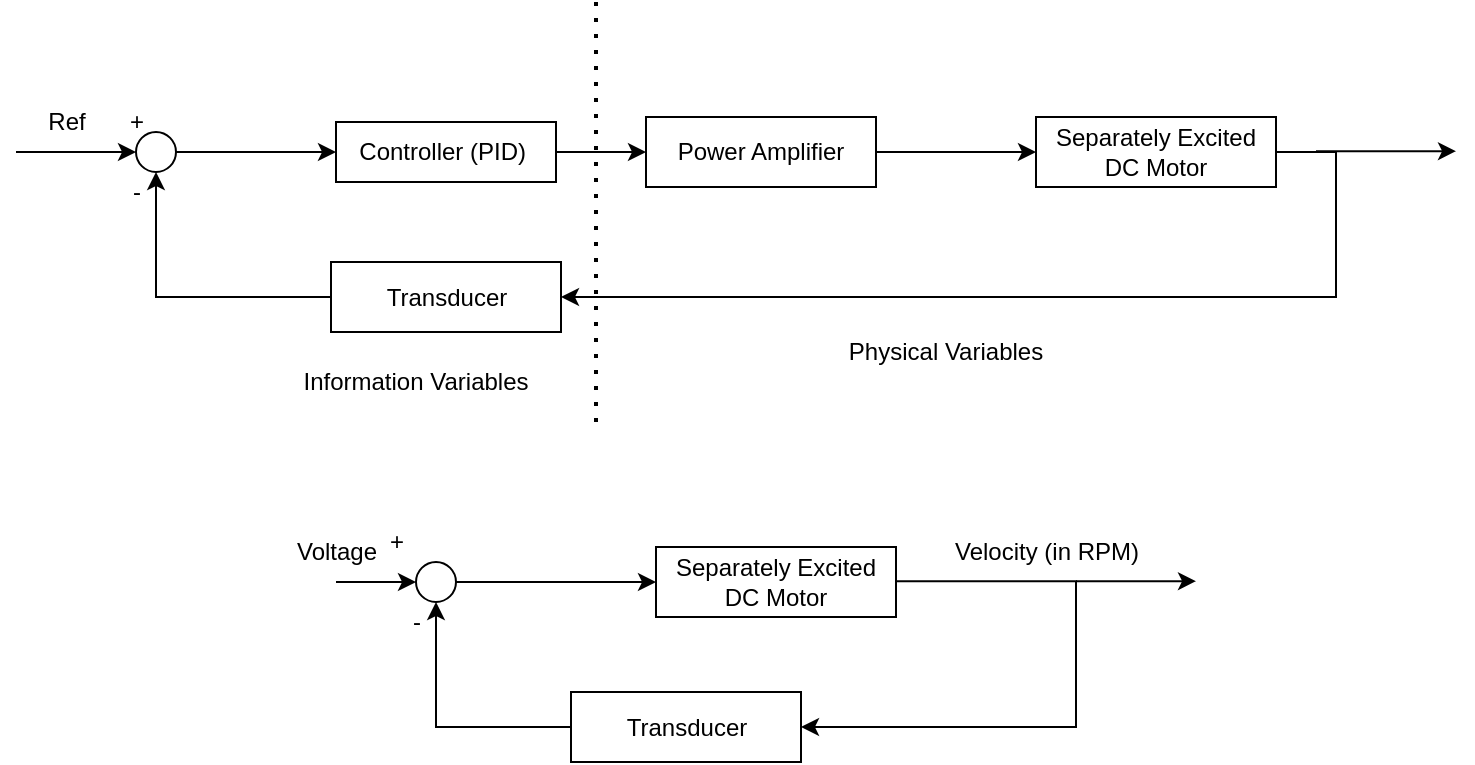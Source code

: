 <mxfile version="14.1.8" type="github"><diagram id="KAxdcWq9AbXUiTU3IXgu" name="Page-1"><mxGraphModel dx="832" dy="457" grid="1" gridSize="10" guides="1" tooltips="1" connect="1" arrows="1" fold="1" page="1" pageScale="1" pageWidth="850" pageHeight="1100" math="0" shadow="0"><root><mxCell id="0"/><mxCell id="1" parent="0"/><mxCell id="UovKf8QnrQQs7tS_15B4-14" value="" style="edgeStyle=orthogonalEdgeStyle;rounded=0;orthogonalLoop=1;jettySize=auto;html=1;" edge="1" parent="1" source="IeFlRRW-avanmvU46MZ_-1" target="UovKf8QnrQQs7tS_15B4-9"><mxGeometry relative="1" as="geometry"/></mxCell><mxCell id="IeFlRRW-avanmvU46MZ_-1" value="" style="ellipse;whiteSpace=wrap;html=1;aspect=fixed;" parent="1" vertex="1"><mxGeometry x="90" y="115" width="20" height="20" as="geometry"/></mxCell><mxCell id="UovKf8QnrQQs7tS_15B4-11" value="" style="edgeStyle=orthogonalEdgeStyle;rounded=0;orthogonalLoop=1;jettySize=auto;html=1;" edge="1" parent="1" source="UovKf8QnrQQs7tS_15B4-9" target="UovKf8QnrQQs7tS_15B4-10"><mxGeometry relative="1" as="geometry"/></mxCell><mxCell id="UovKf8QnrQQs7tS_15B4-9" value="Controller (PID)&amp;nbsp;" style="rounded=0;whiteSpace=wrap;html=1;" vertex="1" parent="1"><mxGeometry x="190" y="110" width="110" height="30" as="geometry"/></mxCell><mxCell id="UovKf8QnrQQs7tS_15B4-13" value="" style="edgeStyle=orthogonalEdgeStyle;rounded=0;orthogonalLoop=1;jettySize=auto;html=1;" edge="1" parent="1" source="UovKf8QnrQQs7tS_15B4-10" target="UovKf8QnrQQs7tS_15B4-12"><mxGeometry relative="1" as="geometry"/></mxCell><mxCell id="UovKf8QnrQQs7tS_15B4-10" value="Power Amplifier" style="whiteSpace=wrap;html=1;rounded=0;" vertex="1" parent="1"><mxGeometry x="345" y="107.5" width="115" height="35" as="geometry"/></mxCell><mxCell id="UovKf8QnrQQs7tS_15B4-19" value="" style="edgeStyle=orthogonalEdgeStyle;rounded=0;orthogonalLoop=1;jettySize=auto;html=1;entryX=1;entryY=0.5;entryDx=0;entryDy=0;" edge="1" parent="1" source="UovKf8QnrQQs7tS_15B4-12" target="UovKf8QnrQQs7tS_15B4-20"><mxGeometry relative="1" as="geometry"><mxPoint x="750" y="125" as="targetPoint"/><Array as="points"><mxPoint x="690" y="125"/><mxPoint x="690" y="198"/></Array></mxGeometry></mxCell><mxCell id="UovKf8QnrQQs7tS_15B4-12" value="Separately Excited DC Motor" style="whiteSpace=wrap;html=1;rounded=0;" vertex="1" parent="1"><mxGeometry x="540" y="107.5" width="120" height="35" as="geometry"/></mxCell><mxCell id="UovKf8QnrQQs7tS_15B4-46" style="edgeStyle=orthogonalEdgeStyle;rounded=0;orthogonalLoop=1;jettySize=auto;html=1;entryX=0.5;entryY=1;entryDx=0;entryDy=0;" edge="1" parent="1" source="UovKf8QnrQQs7tS_15B4-20" target="IeFlRRW-avanmvU46MZ_-1"><mxGeometry relative="1" as="geometry"><mxPoint x="120" y="140" as="targetPoint"/><Array as="points"><mxPoint x="100" y="198"/></Array></mxGeometry></mxCell><mxCell id="UovKf8QnrQQs7tS_15B4-20" value="Transducer" style="whiteSpace=wrap;html=1;rounded=0;" vertex="1" parent="1"><mxGeometry x="187.5" y="180" width="115" height="35" as="geometry"/></mxCell><mxCell id="UovKf8QnrQQs7tS_15B4-24" value="" style="endArrow=classic;html=1;entryX=0;entryY=0.5;entryDx=0;entryDy=0;" edge="1" parent="1" target="IeFlRRW-avanmvU46MZ_-1"><mxGeometry width="50" height="50" relative="1" as="geometry"><mxPoint x="30" y="125" as="sourcePoint"/><mxPoint x="60" y="130" as="targetPoint"/><Array as="points"/></mxGeometry></mxCell><mxCell id="UovKf8QnrQQs7tS_15B4-25" value="Ref" style="text;html=1;align=center;verticalAlign=middle;resizable=0;points=[];autosize=1;" vertex="1" parent="1"><mxGeometry x="40" y="100" width="30" height="20" as="geometry"/></mxCell><mxCell id="UovKf8QnrQQs7tS_15B4-26" value="+" style="text;html=1;align=center;verticalAlign=middle;resizable=0;points=[];autosize=1;" vertex="1" parent="1"><mxGeometry x="80" y="100" width="20" height="20" as="geometry"/></mxCell><mxCell id="UovKf8QnrQQs7tS_15B4-27" value="-" style="text;html=1;align=center;verticalAlign=middle;resizable=0;points=[];autosize=1;" vertex="1" parent="1"><mxGeometry x="80" y="135" width="20" height="20" as="geometry"/></mxCell><mxCell id="UovKf8QnrQQs7tS_15B4-28" value="" style="edgeStyle=orthogonalEdgeStyle;rounded=0;orthogonalLoop=1;jettySize=auto;html=1;entryX=0;entryY=0.5;entryDx=0;entryDy=0;" edge="1" parent="1" source="UovKf8QnrQQs7tS_15B4-29" target="UovKf8QnrQQs7tS_15B4-35"><mxGeometry relative="1" as="geometry"><mxPoint x="140.0" y="340" as="targetPoint"/></mxGeometry></mxCell><mxCell id="UovKf8QnrQQs7tS_15B4-29" value="" style="ellipse;whiteSpace=wrap;html=1;aspect=fixed;" vertex="1" parent="1"><mxGeometry x="230" y="330" width="20" height="20" as="geometry"/></mxCell><mxCell id="UovKf8QnrQQs7tS_15B4-34" value="" style="edgeStyle=orthogonalEdgeStyle;rounded=0;orthogonalLoop=1;jettySize=auto;html=1;entryX=1;entryY=0.5;entryDx=0;entryDy=0;" edge="1" parent="1" target="UovKf8QnrQQs7tS_15B4-36"><mxGeometry relative="1" as="geometry"><mxPoint x="510" y="415" as="targetPoint"/><Array as="points"><mxPoint x="560" y="340"/><mxPoint x="560" y="413"/></Array><mxPoint x="420" y="339.58" as="sourcePoint"/></mxGeometry></mxCell><mxCell id="UovKf8QnrQQs7tS_15B4-35" value="Separately Excited DC Motor" style="whiteSpace=wrap;html=1;rounded=0;" vertex="1" parent="1"><mxGeometry x="350" y="322.5" width="120" height="35" as="geometry"/></mxCell><mxCell id="UovKf8QnrQQs7tS_15B4-44" style="edgeStyle=orthogonalEdgeStyle;rounded=0;orthogonalLoop=1;jettySize=auto;html=1;entryX=0.5;entryY=1;entryDx=0;entryDy=0;" edge="1" parent="1" source="UovKf8QnrQQs7tS_15B4-36" target="UovKf8QnrQQs7tS_15B4-29"><mxGeometry relative="1" as="geometry"><mxPoint x="70.0" y="412.5" as="targetPoint"/></mxGeometry></mxCell><mxCell id="UovKf8QnrQQs7tS_15B4-36" value="Transducer" style="whiteSpace=wrap;html=1;rounded=0;" vertex="1" parent="1"><mxGeometry x="307.5" y="395" width="115" height="35" as="geometry"/></mxCell><mxCell id="UovKf8QnrQQs7tS_15B4-39" value="" style="endArrow=classic;html=1;entryX=0;entryY=0.5;entryDx=0;entryDy=0;" edge="1" parent="1" target="UovKf8QnrQQs7tS_15B4-29"><mxGeometry width="50" height="50" relative="1" as="geometry"><mxPoint x="190" y="340" as="sourcePoint"/><mxPoint x="40" y="345" as="targetPoint"/><Array as="points"/></mxGeometry></mxCell><mxCell id="UovKf8QnrQQs7tS_15B4-41" value="+" style="text;html=1;align=center;verticalAlign=middle;resizable=0;points=[];autosize=1;" vertex="1" parent="1"><mxGeometry x="210" y="310" width="20" height="20" as="geometry"/></mxCell><mxCell id="UovKf8QnrQQs7tS_15B4-45" value="-" style="text;html=1;align=center;verticalAlign=middle;resizable=0;points=[];autosize=1;" vertex="1" parent="1"><mxGeometry x="220" y="350" width="20" height="20" as="geometry"/></mxCell><mxCell id="UovKf8QnrQQs7tS_15B4-49" value="" style="endArrow=classic;html=1;" edge="1" parent="1"><mxGeometry width="50" height="50" relative="1" as="geometry"><mxPoint x="560" y="339.58" as="sourcePoint"/><mxPoint x="620" y="339.58" as="targetPoint"/></mxGeometry></mxCell><mxCell id="UovKf8QnrQQs7tS_15B4-50" value="Voltage" style="text;html=1;align=center;verticalAlign=middle;resizable=0;points=[];autosize=1;" vertex="1" parent="1"><mxGeometry x="160" y="315" width="60" height="20" as="geometry"/></mxCell><mxCell id="UovKf8QnrQQs7tS_15B4-51" value="Velocity (in RPM)" style="text;html=1;align=center;verticalAlign=middle;resizable=0;points=[];autosize=1;" vertex="1" parent="1"><mxGeometry x="490" y="315" width="110" height="20" as="geometry"/></mxCell><mxCell id="UovKf8QnrQQs7tS_15B4-54" value="" style="endArrow=classic;html=1;" edge="1" parent="1"><mxGeometry width="50" height="50" relative="1" as="geometry"><mxPoint x="680" y="124.58" as="sourcePoint"/><mxPoint x="750" y="124.58" as="targetPoint"/></mxGeometry></mxCell><mxCell id="UovKf8QnrQQs7tS_15B4-55" value="" style="endArrow=none;dashed=1;html=1;dashPattern=1 3;strokeWidth=2;" edge="1" parent="1"><mxGeometry width="50" height="50" relative="1" as="geometry"><mxPoint x="320" y="260" as="sourcePoint"/><mxPoint x="320" y="50" as="targetPoint"/></mxGeometry></mxCell><mxCell id="UovKf8QnrQQs7tS_15B4-56" value="Physical Variables" style="text;html=1;strokeColor=none;fillColor=none;align=center;verticalAlign=middle;whiteSpace=wrap;rounded=0;" vertex="1" parent="1"><mxGeometry x="430" y="215" width="130" height="20" as="geometry"/></mxCell><mxCell id="UovKf8QnrQQs7tS_15B4-57" value="Information Variables" style="text;html=1;strokeColor=none;fillColor=none;align=center;verticalAlign=middle;whiteSpace=wrap;rounded=0;" vertex="1" parent="1"><mxGeometry x="160" y="230" width="140" height="20" as="geometry"/></mxCell></root></mxGraphModel></diagram></mxfile>